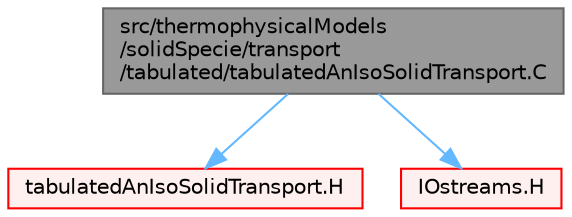 digraph "src/thermophysicalModels/solidSpecie/transport/tabulated/tabulatedAnIsoSolidTransport.C"
{
 // LATEX_PDF_SIZE
  bgcolor="transparent";
  edge [fontname=Helvetica,fontsize=10,labelfontname=Helvetica,labelfontsize=10];
  node [fontname=Helvetica,fontsize=10,shape=box,height=0.2,width=0.4];
  Node1 [id="Node000001",label="src/thermophysicalModels\l/solidSpecie/transport\l/tabulated/tabulatedAnIsoSolidTransport.C",height=0.2,width=0.4,color="gray40", fillcolor="grey60", style="filled", fontcolor="black",tooltip=" "];
  Node1 -> Node2 [id="edge1_Node000001_Node000002",color="steelblue1",style="solid",tooltip=" "];
  Node2 [id="Node000002",label="tabulatedAnIsoSolidTransport.H",height=0.2,width=0.4,color="red", fillcolor="#FFF0F0", style="filled",URL="$tabulatedAnIsoSolidTransport_8H.html",tooltip=" "];
  Node1 -> Node198 [id="edge2_Node000001_Node000198",color="steelblue1",style="solid",tooltip=" "];
  Node198 [id="Node000198",label="IOstreams.H",height=0.2,width=0.4,color="red", fillcolor="#FFF0F0", style="filled",URL="$IOstreams_8H.html",tooltip="Useful combination of include files which define Sin, Sout and Serr and the use of IO streams general..."];
}
